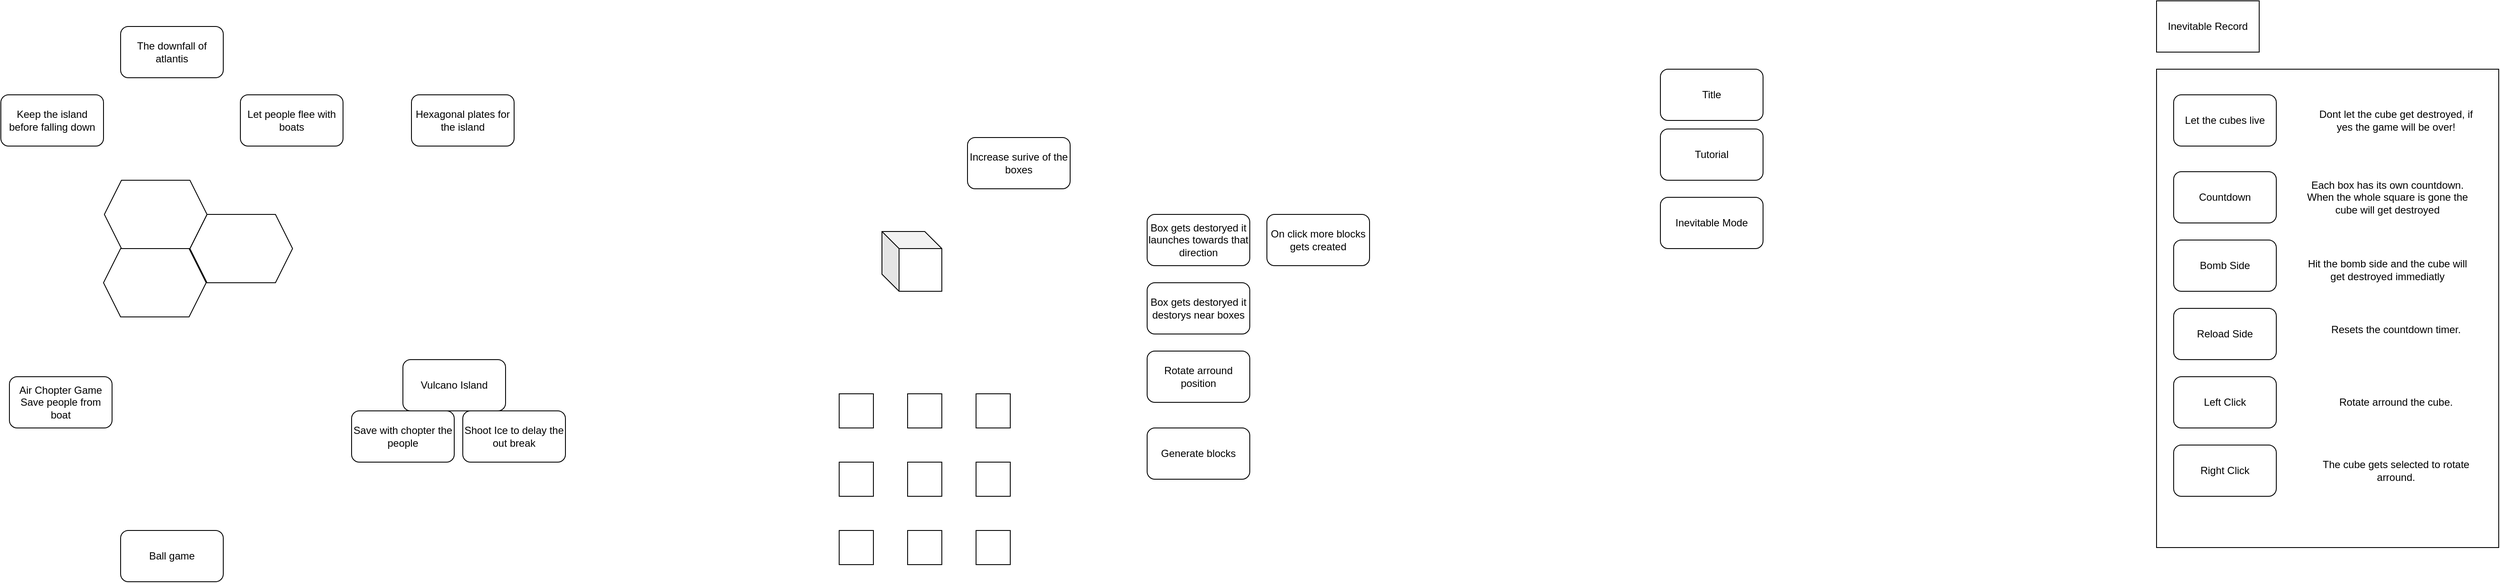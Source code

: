 <mxfile version="16.4.0" type="device"><diagram id="1fv-ZfBe4Nxg1Cxu4mQ2" name="Page-1"><mxGraphModel dx="2062" dy="865" grid="1" gridSize="10" guides="1" tooltips="1" connect="1" arrows="1" fold="1" page="1" pageScale="1" pageWidth="827" pageHeight="1169" math="0" shadow="0"><root><mxCell id="0"/><mxCell id="1" parent="0"/><mxCell id="Z3lyTFV9l-uYVeZDSJaD-1" value="The downfall of atlantis" style="rounded=1;whiteSpace=wrap;html=1;" parent="1" vertex="1"><mxGeometry x="190" y="50" width="120" height="60" as="geometry"/></mxCell><mxCell id="Z3lyTFV9l-uYVeZDSJaD-2" value="Keep the island before falling down" style="rounded=1;whiteSpace=wrap;html=1;" parent="1" vertex="1"><mxGeometry x="50" y="130" width="120" height="60" as="geometry"/></mxCell><mxCell id="Z3lyTFV9l-uYVeZDSJaD-3" value="Let people flee with boats" style="rounded=1;whiteSpace=wrap;html=1;" parent="1" vertex="1"><mxGeometry x="330" y="130" width="120" height="60" as="geometry"/></mxCell><mxCell id="Z3lyTFV9l-uYVeZDSJaD-4" value="Hexagonal plates for the island" style="rounded=1;whiteSpace=wrap;html=1;" parent="1" vertex="1"><mxGeometry x="530" y="130" width="120" height="60" as="geometry"/></mxCell><mxCell id="Z3lyTFV9l-uYVeZDSJaD-5" value="" style="shape=hexagon;perimeter=hexagonPerimeter2;whiteSpace=wrap;html=1;fixedSize=1;" parent="1" vertex="1"><mxGeometry x="271" y="270" width="120" height="80" as="geometry"/></mxCell><mxCell id="Z3lyTFV9l-uYVeZDSJaD-6" value="" style="shape=hexagon;perimeter=hexagonPerimeter2;whiteSpace=wrap;html=1;fixedSize=1;" parent="1" vertex="1"><mxGeometry x="170" y="310" width="120" height="80" as="geometry"/></mxCell><mxCell id="Z3lyTFV9l-uYVeZDSJaD-7" value="" style="shape=hexagon;perimeter=hexagonPerimeter2;whiteSpace=wrap;html=1;fixedSize=1;" parent="1" vertex="1"><mxGeometry x="171" y="230" width="120" height="80" as="geometry"/></mxCell><mxCell id="Z3lyTFV9l-uYVeZDSJaD-8" value="Air Chopter Game&lt;br&gt;Save people from&lt;br&gt;boat" style="rounded=1;whiteSpace=wrap;html=1;" parent="1" vertex="1"><mxGeometry x="60" y="460" width="120" height="60" as="geometry"/></mxCell><mxCell id="Z3lyTFV9l-uYVeZDSJaD-9" value="Vulcano Island" style="rounded=1;whiteSpace=wrap;html=1;" parent="1" vertex="1"><mxGeometry x="520" y="440" width="120" height="60" as="geometry"/></mxCell><mxCell id="Z3lyTFV9l-uYVeZDSJaD-10" value="Shoot Ice to delay the out break" style="rounded=1;whiteSpace=wrap;html=1;" parent="1" vertex="1"><mxGeometry x="590" y="500" width="120" height="60" as="geometry"/></mxCell><mxCell id="Z3lyTFV9l-uYVeZDSJaD-11" value="Save with chopter the people" style="rounded=1;whiteSpace=wrap;html=1;" parent="1" vertex="1"><mxGeometry x="460" y="500" width="120" height="60" as="geometry"/></mxCell><mxCell id="Z3lyTFV9l-uYVeZDSJaD-12" value="Ball game" style="rounded=1;whiteSpace=wrap;html=1;" parent="1" vertex="1"><mxGeometry x="190" y="640" width="120" height="60" as="geometry"/></mxCell><mxCell id="Z3lyTFV9l-uYVeZDSJaD-13" value="" style="rounded=0;whiteSpace=wrap;html=1;" parent="1" vertex="1"><mxGeometry x="1030" y="640" width="40" height="40" as="geometry"/></mxCell><mxCell id="Z3lyTFV9l-uYVeZDSJaD-14" value="" style="rounded=0;whiteSpace=wrap;html=1;" parent="1" vertex="1"><mxGeometry x="1110" y="640" width="40" height="40" as="geometry"/></mxCell><mxCell id="Z3lyTFV9l-uYVeZDSJaD-15" value="" style="rounded=0;whiteSpace=wrap;html=1;" parent="1" vertex="1"><mxGeometry x="1030" y="560" width="40" height="40" as="geometry"/></mxCell><mxCell id="Z3lyTFV9l-uYVeZDSJaD-16" value="" style="rounded=0;whiteSpace=wrap;html=1;" parent="1" vertex="1"><mxGeometry x="1190" y="560" width="40" height="40" as="geometry"/></mxCell><mxCell id="Z3lyTFV9l-uYVeZDSJaD-17" value="" style="rounded=0;whiteSpace=wrap;html=1;" parent="1" vertex="1"><mxGeometry x="1190" y="640" width="40" height="40" as="geometry"/></mxCell><mxCell id="Z3lyTFV9l-uYVeZDSJaD-18" value="" style="rounded=0;whiteSpace=wrap;html=1;" parent="1" vertex="1"><mxGeometry x="1110" y="560" width="40" height="40" as="geometry"/></mxCell><mxCell id="Z3lyTFV9l-uYVeZDSJaD-19" value="" style="rounded=0;whiteSpace=wrap;html=1;" parent="1" vertex="1"><mxGeometry x="1030" y="480" width="40" height="40" as="geometry"/></mxCell><mxCell id="Z3lyTFV9l-uYVeZDSJaD-20" value="" style="rounded=0;whiteSpace=wrap;html=1;" parent="1" vertex="1"><mxGeometry x="1110" y="480" width="40" height="40" as="geometry"/></mxCell><mxCell id="Z3lyTFV9l-uYVeZDSJaD-21" value="" style="rounded=0;whiteSpace=wrap;html=1;" parent="1" vertex="1"><mxGeometry x="1190" y="480" width="40" height="40" as="geometry"/></mxCell><mxCell id="Z3lyTFV9l-uYVeZDSJaD-22" value="Increase surive of the boxes" style="rounded=1;whiteSpace=wrap;html=1;" parent="1" vertex="1"><mxGeometry x="1180" y="180" width="120" height="60" as="geometry"/></mxCell><mxCell id="Z3lyTFV9l-uYVeZDSJaD-23" value="Box gets destoryed it launches towards that direction" style="rounded=1;whiteSpace=wrap;html=1;" parent="1" vertex="1"><mxGeometry x="1390" y="270" width="120" height="60" as="geometry"/></mxCell><mxCell id="Z3lyTFV9l-uYVeZDSJaD-24" value="Box gets destoryed it destorys near boxes" style="rounded=1;whiteSpace=wrap;html=1;" parent="1" vertex="1"><mxGeometry x="1390" y="350" width="120" height="60" as="geometry"/></mxCell><mxCell id="Z3lyTFV9l-uYVeZDSJaD-25" value="Rotate arround position" style="rounded=1;whiteSpace=wrap;html=1;" parent="1" vertex="1"><mxGeometry x="1390" y="430" width="120" height="60" as="geometry"/></mxCell><mxCell id="Z3lyTFV9l-uYVeZDSJaD-26" value="Generate blocks" style="rounded=1;whiteSpace=wrap;html=1;" parent="1" vertex="1"><mxGeometry x="1390" y="520" width="120" height="60" as="geometry"/></mxCell><mxCell id="Z3lyTFV9l-uYVeZDSJaD-27" value="On click more blocks gets created" style="rounded=1;whiteSpace=wrap;html=1;" parent="1" vertex="1"><mxGeometry x="1530" y="270" width="120" height="60" as="geometry"/></mxCell><mxCell id="Z3lyTFV9l-uYVeZDSJaD-28" value="" style="shape=cube;whiteSpace=wrap;html=1;boundedLbl=1;backgroundOutline=1;darkOpacity=0.05;darkOpacity2=0.1;" parent="1" vertex="1"><mxGeometry x="1080" y="290" width="70" height="70" as="geometry"/></mxCell><mxCell id="rIGthSx4-QrdvSsBp_5c-1" value="Title" style="rounded=1;whiteSpace=wrap;html=1;" vertex="1" parent="1"><mxGeometry x="1990" y="100" width="120" height="60" as="geometry"/></mxCell><mxCell id="rIGthSx4-QrdvSsBp_5c-2" value="Inevitable Mode" style="rounded=1;whiteSpace=wrap;html=1;" vertex="1" parent="1"><mxGeometry x="1990" y="250" width="120" height="60" as="geometry"/></mxCell><mxCell id="rIGthSx4-QrdvSsBp_5c-3" value="Tutorial" style="rounded=1;whiteSpace=wrap;html=1;" vertex="1" parent="1"><mxGeometry x="1990" y="170" width="120" height="60" as="geometry"/></mxCell><mxCell id="rIGthSx4-QrdvSsBp_5c-4" value="" style="rounded=0;whiteSpace=wrap;html=1;" vertex="1" parent="1"><mxGeometry x="2570" y="100" width="400" height="560" as="geometry"/></mxCell><mxCell id="rIGthSx4-QrdvSsBp_5c-5" value="Bomb Side" style="rounded=1;whiteSpace=wrap;html=1;" vertex="1" parent="1"><mxGeometry x="2590" y="300" width="120" height="60" as="geometry"/></mxCell><mxCell id="rIGthSx4-QrdvSsBp_5c-6" value="Reload Side" style="rounded=1;whiteSpace=wrap;html=1;" vertex="1" parent="1"><mxGeometry x="2590" y="380" width="120" height="60" as="geometry"/></mxCell><mxCell id="rIGthSx4-QrdvSsBp_5c-7" value="Left Click" style="rounded=1;whiteSpace=wrap;html=1;" vertex="1" parent="1"><mxGeometry x="2590" y="460" width="120" height="60" as="geometry"/></mxCell><mxCell id="rIGthSx4-QrdvSsBp_5c-8" value="Right Click" style="rounded=1;whiteSpace=wrap;html=1;" vertex="1" parent="1"><mxGeometry x="2590" y="540" width="120" height="60" as="geometry"/></mxCell><mxCell id="rIGthSx4-QrdvSsBp_5c-10" value="Inevitable Record" style="rounded=0;whiteSpace=wrap;html=1;" vertex="1" parent="1"><mxGeometry x="2570" y="20" width="120" height="60" as="geometry"/></mxCell><mxCell id="rIGthSx4-QrdvSsBp_5c-12" value="Countdown" style="rounded=1;whiteSpace=wrap;html=1;" vertex="1" parent="1"><mxGeometry x="2590" y="220" width="120" height="60" as="geometry"/></mxCell><mxCell id="rIGthSx4-QrdvSsBp_5c-13" value="Each box has its own countdown. When the whole square is gone the cube will get destroyed" style="text;html=1;strokeColor=none;fillColor=none;align=center;verticalAlign=middle;whiteSpace=wrap;rounded=0;" vertex="1" parent="1"><mxGeometry x="2740" y="235" width="200" height="30" as="geometry"/></mxCell><mxCell id="rIGthSx4-QrdvSsBp_5c-14" value="Hit the bomb side and the cube will get destroyed immediatly" style="text;html=1;strokeColor=none;fillColor=none;align=center;verticalAlign=middle;whiteSpace=wrap;rounded=0;" vertex="1" parent="1"><mxGeometry x="2740" y="320" width="200" height="30" as="geometry"/></mxCell><mxCell id="rIGthSx4-QrdvSsBp_5c-15" value="Resets the countdown timer." style="text;html=1;strokeColor=none;fillColor=none;align=center;verticalAlign=middle;whiteSpace=wrap;rounded=0;" vertex="1" parent="1"><mxGeometry x="2750" y="390" width="200" height="30" as="geometry"/></mxCell><mxCell id="rIGthSx4-QrdvSsBp_5c-16" value="Rotate arround the cube." style="text;html=1;strokeColor=none;fillColor=none;align=center;verticalAlign=middle;whiteSpace=wrap;rounded=0;" vertex="1" parent="1"><mxGeometry x="2750" y="475" width="200" height="30" as="geometry"/></mxCell><mxCell id="rIGthSx4-QrdvSsBp_5c-17" value="The cube gets selected to rotate arround." style="text;html=1;strokeColor=none;fillColor=none;align=center;verticalAlign=middle;whiteSpace=wrap;rounded=0;" vertex="1" parent="1"><mxGeometry x="2750" y="555" width="200" height="30" as="geometry"/></mxCell><mxCell id="rIGthSx4-QrdvSsBp_5c-18" value="Let the cubes live" style="rounded=1;whiteSpace=wrap;html=1;" vertex="1" parent="1"><mxGeometry x="2590" y="130" width="120" height="60" as="geometry"/></mxCell><mxCell id="rIGthSx4-QrdvSsBp_5c-19" value="Dont let the cube get destroyed, if yes the game will be over!" style="text;html=1;strokeColor=none;fillColor=none;align=center;verticalAlign=middle;whiteSpace=wrap;rounded=0;" vertex="1" parent="1"><mxGeometry x="2750" y="145" width="200" height="30" as="geometry"/></mxCell></root></mxGraphModel></diagram></mxfile>